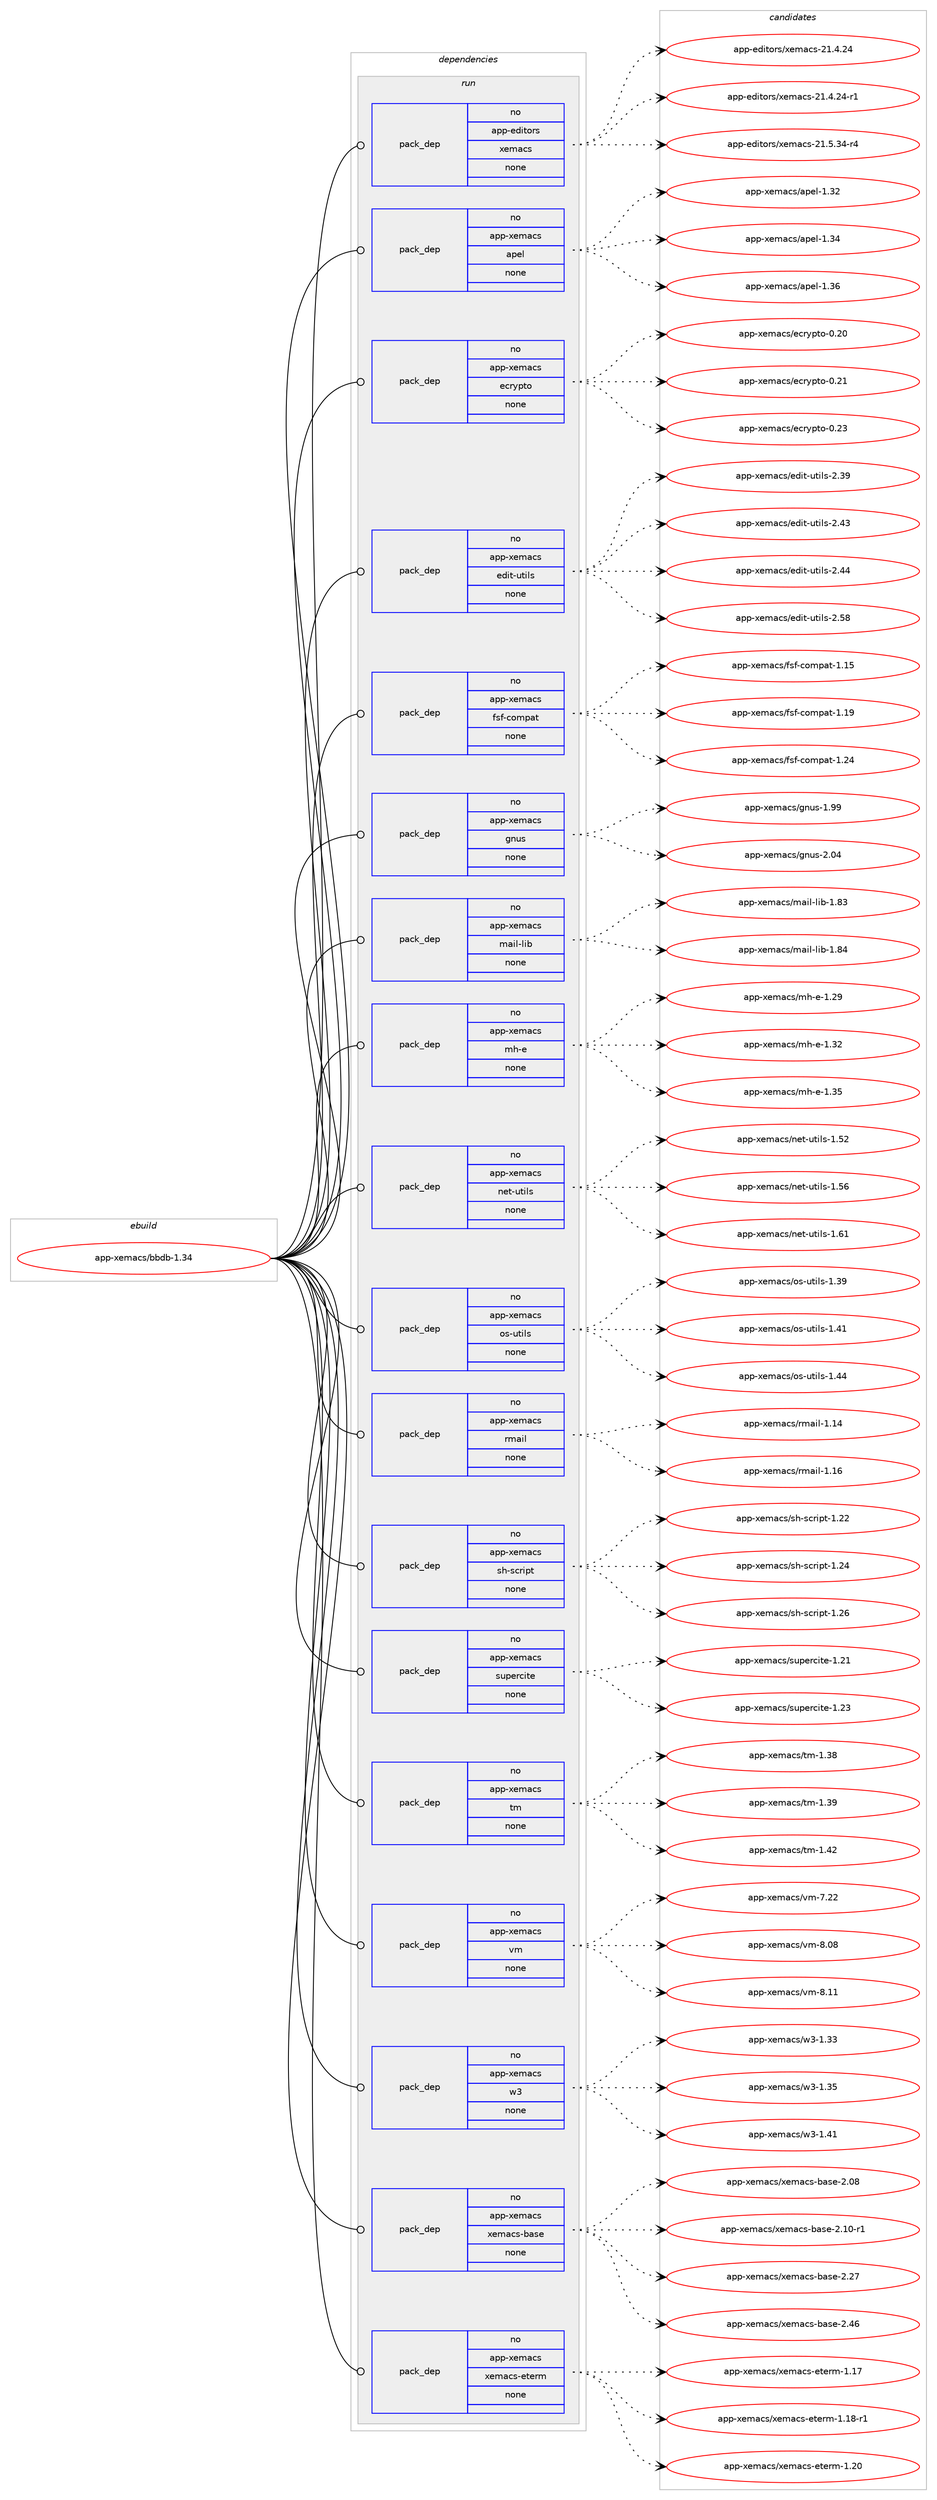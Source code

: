 digraph prolog {

# *************
# Graph options
# *************

newrank=true;
concentrate=true;
compound=true;
graph [rankdir=LR,fontname=Helvetica,fontsize=10,ranksep=1.5];#, ranksep=2.5, nodesep=0.2];
edge  [arrowhead=vee];
node  [fontname=Helvetica,fontsize=10];

# **********
# The ebuild
# **********

subgraph cluster_leftcol {
color=gray;
rank=same;
label=<<i>ebuild</i>>;
id [label="app-xemacs/bbdb-1.34", color=red, width=4, href="../app-xemacs/bbdb-1.34.svg"];
}

# ****************
# The dependencies
# ****************

subgraph cluster_midcol {
color=gray;
label=<<i>dependencies</i>>;
subgraph cluster_compile {
fillcolor="#eeeeee";
style=filled;
label=<<i>compile</i>>;
}
subgraph cluster_compileandrun {
fillcolor="#eeeeee";
style=filled;
label=<<i>compile and run</i>>;
}
subgraph cluster_run {
fillcolor="#eeeeee";
style=filled;
label=<<i>run</i>>;
subgraph pack382862 {
dependency514671 [label=<<TABLE BORDER="0" CELLBORDER="1" CELLSPACING="0" CELLPADDING="4" WIDTH="220"><TR><TD ROWSPAN="6" CELLPADDING="30">pack_dep</TD></TR><TR><TD WIDTH="110">no</TD></TR><TR><TD>app-editors</TD></TR><TR><TD>xemacs</TD></TR><TR><TD>none</TD></TR><TR><TD></TD></TR></TABLE>>, shape=none, color=blue];
}
id:e -> dependency514671:w [weight=20,style="solid",arrowhead="odot"];
subgraph pack382863 {
dependency514672 [label=<<TABLE BORDER="0" CELLBORDER="1" CELLSPACING="0" CELLPADDING="4" WIDTH="220"><TR><TD ROWSPAN="6" CELLPADDING="30">pack_dep</TD></TR><TR><TD WIDTH="110">no</TD></TR><TR><TD>app-xemacs</TD></TR><TR><TD>apel</TD></TR><TR><TD>none</TD></TR><TR><TD></TD></TR></TABLE>>, shape=none, color=blue];
}
id:e -> dependency514672:w [weight=20,style="solid",arrowhead="odot"];
subgraph pack382864 {
dependency514673 [label=<<TABLE BORDER="0" CELLBORDER="1" CELLSPACING="0" CELLPADDING="4" WIDTH="220"><TR><TD ROWSPAN="6" CELLPADDING="30">pack_dep</TD></TR><TR><TD WIDTH="110">no</TD></TR><TR><TD>app-xemacs</TD></TR><TR><TD>ecrypto</TD></TR><TR><TD>none</TD></TR><TR><TD></TD></TR></TABLE>>, shape=none, color=blue];
}
id:e -> dependency514673:w [weight=20,style="solid",arrowhead="odot"];
subgraph pack382865 {
dependency514674 [label=<<TABLE BORDER="0" CELLBORDER="1" CELLSPACING="0" CELLPADDING="4" WIDTH="220"><TR><TD ROWSPAN="6" CELLPADDING="30">pack_dep</TD></TR><TR><TD WIDTH="110">no</TD></TR><TR><TD>app-xemacs</TD></TR><TR><TD>edit-utils</TD></TR><TR><TD>none</TD></TR><TR><TD></TD></TR></TABLE>>, shape=none, color=blue];
}
id:e -> dependency514674:w [weight=20,style="solid",arrowhead="odot"];
subgraph pack382866 {
dependency514675 [label=<<TABLE BORDER="0" CELLBORDER="1" CELLSPACING="0" CELLPADDING="4" WIDTH="220"><TR><TD ROWSPAN="6" CELLPADDING="30">pack_dep</TD></TR><TR><TD WIDTH="110">no</TD></TR><TR><TD>app-xemacs</TD></TR><TR><TD>fsf-compat</TD></TR><TR><TD>none</TD></TR><TR><TD></TD></TR></TABLE>>, shape=none, color=blue];
}
id:e -> dependency514675:w [weight=20,style="solid",arrowhead="odot"];
subgraph pack382867 {
dependency514676 [label=<<TABLE BORDER="0" CELLBORDER="1" CELLSPACING="0" CELLPADDING="4" WIDTH="220"><TR><TD ROWSPAN="6" CELLPADDING="30">pack_dep</TD></TR><TR><TD WIDTH="110">no</TD></TR><TR><TD>app-xemacs</TD></TR><TR><TD>gnus</TD></TR><TR><TD>none</TD></TR><TR><TD></TD></TR></TABLE>>, shape=none, color=blue];
}
id:e -> dependency514676:w [weight=20,style="solid",arrowhead="odot"];
subgraph pack382868 {
dependency514677 [label=<<TABLE BORDER="0" CELLBORDER="1" CELLSPACING="0" CELLPADDING="4" WIDTH="220"><TR><TD ROWSPAN="6" CELLPADDING="30">pack_dep</TD></TR><TR><TD WIDTH="110">no</TD></TR><TR><TD>app-xemacs</TD></TR><TR><TD>mail-lib</TD></TR><TR><TD>none</TD></TR><TR><TD></TD></TR></TABLE>>, shape=none, color=blue];
}
id:e -> dependency514677:w [weight=20,style="solid",arrowhead="odot"];
subgraph pack382869 {
dependency514678 [label=<<TABLE BORDER="0" CELLBORDER="1" CELLSPACING="0" CELLPADDING="4" WIDTH="220"><TR><TD ROWSPAN="6" CELLPADDING="30">pack_dep</TD></TR><TR><TD WIDTH="110">no</TD></TR><TR><TD>app-xemacs</TD></TR><TR><TD>mh-e</TD></TR><TR><TD>none</TD></TR><TR><TD></TD></TR></TABLE>>, shape=none, color=blue];
}
id:e -> dependency514678:w [weight=20,style="solid",arrowhead="odot"];
subgraph pack382870 {
dependency514679 [label=<<TABLE BORDER="0" CELLBORDER="1" CELLSPACING="0" CELLPADDING="4" WIDTH="220"><TR><TD ROWSPAN="6" CELLPADDING="30">pack_dep</TD></TR><TR><TD WIDTH="110">no</TD></TR><TR><TD>app-xemacs</TD></TR><TR><TD>net-utils</TD></TR><TR><TD>none</TD></TR><TR><TD></TD></TR></TABLE>>, shape=none, color=blue];
}
id:e -> dependency514679:w [weight=20,style="solid",arrowhead="odot"];
subgraph pack382871 {
dependency514680 [label=<<TABLE BORDER="0" CELLBORDER="1" CELLSPACING="0" CELLPADDING="4" WIDTH="220"><TR><TD ROWSPAN="6" CELLPADDING="30">pack_dep</TD></TR><TR><TD WIDTH="110">no</TD></TR><TR><TD>app-xemacs</TD></TR><TR><TD>os-utils</TD></TR><TR><TD>none</TD></TR><TR><TD></TD></TR></TABLE>>, shape=none, color=blue];
}
id:e -> dependency514680:w [weight=20,style="solid",arrowhead="odot"];
subgraph pack382872 {
dependency514681 [label=<<TABLE BORDER="0" CELLBORDER="1" CELLSPACING="0" CELLPADDING="4" WIDTH="220"><TR><TD ROWSPAN="6" CELLPADDING="30">pack_dep</TD></TR><TR><TD WIDTH="110">no</TD></TR><TR><TD>app-xemacs</TD></TR><TR><TD>rmail</TD></TR><TR><TD>none</TD></TR><TR><TD></TD></TR></TABLE>>, shape=none, color=blue];
}
id:e -> dependency514681:w [weight=20,style="solid",arrowhead="odot"];
subgraph pack382873 {
dependency514682 [label=<<TABLE BORDER="0" CELLBORDER="1" CELLSPACING="0" CELLPADDING="4" WIDTH="220"><TR><TD ROWSPAN="6" CELLPADDING="30">pack_dep</TD></TR><TR><TD WIDTH="110">no</TD></TR><TR><TD>app-xemacs</TD></TR><TR><TD>sh-script</TD></TR><TR><TD>none</TD></TR><TR><TD></TD></TR></TABLE>>, shape=none, color=blue];
}
id:e -> dependency514682:w [weight=20,style="solid",arrowhead="odot"];
subgraph pack382874 {
dependency514683 [label=<<TABLE BORDER="0" CELLBORDER="1" CELLSPACING="0" CELLPADDING="4" WIDTH="220"><TR><TD ROWSPAN="6" CELLPADDING="30">pack_dep</TD></TR><TR><TD WIDTH="110">no</TD></TR><TR><TD>app-xemacs</TD></TR><TR><TD>supercite</TD></TR><TR><TD>none</TD></TR><TR><TD></TD></TR></TABLE>>, shape=none, color=blue];
}
id:e -> dependency514683:w [weight=20,style="solid",arrowhead="odot"];
subgraph pack382875 {
dependency514684 [label=<<TABLE BORDER="0" CELLBORDER="1" CELLSPACING="0" CELLPADDING="4" WIDTH="220"><TR><TD ROWSPAN="6" CELLPADDING="30">pack_dep</TD></TR><TR><TD WIDTH="110">no</TD></TR><TR><TD>app-xemacs</TD></TR><TR><TD>tm</TD></TR><TR><TD>none</TD></TR><TR><TD></TD></TR></TABLE>>, shape=none, color=blue];
}
id:e -> dependency514684:w [weight=20,style="solid",arrowhead="odot"];
subgraph pack382876 {
dependency514685 [label=<<TABLE BORDER="0" CELLBORDER="1" CELLSPACING="0" CELLPADDING="4" WIDTH="220"><TR><TD ROWSPAN="6" CELLPADDING="30">pack_dep</TD></TR><TR><TD WIDTH="110">no</TD></TR><TR><TD>app-xemacs</TD></TR><TR><TD>vm</TD></TR><TR><TD>none</TD></TR><TR><TD></TD></TR></TABLE>>, shape=none, color=blue];
}
id:e -> dependency514685:w [weight=20,style="solid",arrowhead="odot"];
subgraph pack382877 {
dependency514686 [label=<<TABLE BORDER="0" CELLBORDER="1" CELLSPACING="0" CELLPADDING="4" WIDTH="220"><TR><TD ROWSPAN="6" CELLPADDING="30">pack_dep</TD></TR><TR><TD WIDTH="110">no</TD></TR><TR><TD>app-xemacs</TD></TR><TR><TD>w3</TD></TR><TR><TD>none</TD></TR><TR><TD></TD></TR></TABLE>>, shape=none, color=blue];
}
id:e -> dependency514686:w [weight=20,style="solid",arrowhead="odot"];
subgraph pack382878 {
dependency514687 [label=<<TABLE BORDER="0" CELLBORDER="1" CELLSPACING="0" CELLPADDING="4" WIDTH="220"><TR><TD ROWSPAN="6" CELLPADDING="30">pack_dep</TD></TR><TR><TD WIDTH="110">no</TD></TR><TR><TD>app-xemacs</TD></TR><TR><TD>xemacs-base</TD></TR><TR><TD>none</TD></TR><TR><TD></TD></TR></TABLE>>, shape=none, color=blue];
}
id:e -> dependency514687:w [weight=20,style="solid",arrowhead="odot"];
subgraph pack382879 {
dependency514688 [label=<<TABLE BORDER="0" CELLBORDER="1" CELLSPACING="0" CELLPADDING="4" WIDTH="220"><TR><TD ROWSPAN="6" CELLPADDING="30">pack_dep</TD></TR><TR><TD WIDTH="110">no</TD></TR><TR><TD>app-xemacs</TD></TR><TR><TD>xemacs-eterm</TD></TR><TR><TD>none</TD></TR><TR><TD></TD></TR></TABLE>>, shape=none, color=blue];
}
id:e -> dependency514688:w [weight=20,style="solid",arrowhead="odot"];
}
}

# **************
# The candidates
# **************

subgraph cluster_choices {
rank=same;
color=gray;
label=<<i>candidates</i>>;

subgraph choice382862 {
color=black;
nodesep=1;
choice97112112451011001051161111141154712010110997991154550494652465052 [label="app-editors/xemacs-21.4.24", color=red, width=4,href="../app-editors/xemacs-21.4.24.svg"];
choice971121124510110010511611111411547120101109979911545504946524650524511449 [label="app-editors/xemacs-21.4.24-r1", color=red, width=4,href="../app-editors/xemacs-21.4.24-r1.svg"];
choice971121124510110010511611111411547120101109979911545504946534651524511452 [label="app-editors/xemacs-21.5.34-r4", color=red, width=4,href="../app-editors/xemacs-21.5.34-r4.svg"];
dependency514671:e -> choice97112112451011001051161111141154712010110997991154550494652465052:w [style=dotted,weight="100"];
dependency514671:e -> choice971121124510110010511611111411547120101109979911545504946524650524511449:w [style=dotted,weight="100"];
dependency514671:e -> choice971121124510110010511611111411547120101109979911545504946534651524511452:w [style=dotted,weight="100"];
}
subgraph choice382863 {
color=black;
nodesep=1;
choice9711211245120101109979911547971121011084549465150 [label="app-xemacs/apel-1.32", color=red, width=4,href="../app-xemacs/apel-1.32.svg"];
choice9711211245120101109979911547971121011084549465152 [label="app-xemacs/apel-1.34", color=red, width=4,href="../app-xemacs/apel-1.34.svg"];
choice9711211245120101109979911547971121011084549465154 [label="app-xemacs/apel-1.36", color=red, width=4,href="../app-xemacs/apel-1.36.svg"];
dependency514672:e -> choice9711211245120101109979911547971121011084549465150:w [style=dotted,weight="100"];
dependency514672:e -> choice9711211245120101109979911547971121011084549465152:w [style=dotted,weight="100"];
dependency514672:e -> choice9711211245120101109979911547971121011084549465154:w [style=dotted,weight="100"];
}
subgraph choice382864 {
color=black;
nodesep=1;
choice9711211245120101109979911547101991141211121161114548465048 [label="app-xemacs/ecrypto-0.20", color=red, width=4,href="../app-xemacs/ecrypto-0.20.svg"];
choice9711211245120101109979911547101991141211121161114548465049 [label="app-xemacs/ecrypto-0.21", color=red, width=4,href="../app-xemacs/ecrypto-0.21.svg"];
choice9711211245120101109979911547101991141211121161114548465051 [label="app-xemacs/ecrypto-0.23", color=red, width=4,href="../app-xemacs/ecrypto-0.23.svg"];
dependency514673:e -> choice9711211245120101109979911547101991141211121161114548465048:w [style=dotted,weight="100"];
dependency514673:e -> choice9711211245120101109979911547101991141211121161114548465049:w [style=dotted,weight="100"];
dependency514673:e -> choice9711211245120101109979911547101991141211121161114548465051:w [style=dotted,weight="100"];
}
subgraph choice382865 {
color=black;
nodesep=1;
choice9711211245120101109979911547101100105116451171161051081154550465157 [label="app-xemacs/edit-utils-2.39", color=red, width=4,href="../app-xemacs/edit-utils-2.39.svg"];
choice9711211245120101109979911547101100105116451171161051081154550465251 [label="app-xemacs/edit-utils-2.43", color=red, width=4,href="../app-xemacs/edit-utils-2.43.svg"];
choice9711211245120101109979911547101100105116451171161051081154550465252 [label="app-xemacs/edit-utils-2.44", color=red, width=4,href="../app-xemacs/edit-utils-2.44.svg"];
choice9711211245120101109979911547101100105116451171161051081154550465356 [label="app-xemacs/edit-utils-2.58", color=red, width=4,href="../app-xemacs/edit-utils-2.58.svg"];
dependency514674:e -> choice9711211245120101109979911547101100105116451171161051081154550465157:w [style=dotted,weight="100"];
dependency514674:e -> choice9711211245120101109979911547101100105116451171161051081154550465251:w [style=dotted,weight="100"];
dependency514674:e -> choice9711211245120101109979911547101100105116451171161051081154550465252:w [style=dotted,weight="100"];
dependency514674:e -> choice9711211245120101109979911547101100105116451171161051081154550465356:w [style=dotted,weight="100"];
}
subgraph choice382866 {
color=black;
nodesep=1;
choice97112112451201011099799115471021151024599111109112971164549464953 [label="app-xemacs/fsf-compat-1.15", color=red, width=4,href="../app-xemacs/fsf-compat-1.15.svg"];
choice97112112451201011099799115471021151024599111109112971164549464957 [label="app-xemacs/fsf-compat-1.19", color=red, width=4,href="../app-xemacs/fsf-compat-1.19.svg"];
choice97112112451201011099799115471021151024599111109112971164549465052 [label="app-xemacs/fsf-compat-1.24", color=red, width=4,href="../app-xemacs/fsf-compat-1.24.svg"];
dependency514675:e -> choice97112112451201011099799115471021151024599111109112971164549464953:w [style=dotted,weight="100"];
dependency514675:e -> choice97112112451201011099799115471021151024599111109112971164549464957:w [style=dotted,weight="100"];
dependency514675:e -> choice97112112451201011099799115471021151024599111109112971164549465052:w [style=dotted,weight="100"];
}
subgraph choice382867 {
color=black;
nodesep=1;
choice97112112451201011099799115471031101171154549465757 [label="app-xemacs/gnus-1.99", color=red, width=4,href="../app-xemacs/gnus-1.99.svg"];
choice97112112451201011099799115471031101171154550464852 [label="app-xemacs/gnus-2.04", color=red, width=4,href="../app-xemacs/gnus-2.04.svg"];
dependency514676:e -> choice97112112451201011099799115471031101171154549465757:w [style=dotted,weight="100"];
dependency514676:e -> choice97112112451201011099799115471031101171154550464852:w [style=dotted,weight="100"];
}
subgraph choice382868 {
color=black;
nodesep=1;
choice97112112451201011099799115471099710510845108105984549465651 [label="app-xemacs/mail-lib-1.83", color=red, width=4,href="../app-xemacs/mail-lib-1.83.svg"];
choice97112112451201011099799115471099710510845108105984549465652 [label="app-xemacs/mail-lib-1.84", color=red, width=4,href="../app-xemacs/mail-lib-1.84.svg"];
dependency514677:e -> choice97112112451201011099799115471099710510845108105984549465651:w [style=dotted,weight="100"];
dependency514677:e -> choice97112112451201011099799115471099710510845108105984549465652:w [style=dotted,weight="100"];
}
subgraph choice382869 {
color=black;
nodesep=1;
choice9711211245120101109979911547109104451014549465057 [label="app-xemacs/mh-e-1.29", color=red, width=4,href="../app-xemacs/mh-e-1.29.svg"];
choice9711211245120101109979911547109104451014549465150 [label="app-xemacs/mh-e-1.32", color=red, width=4,href="../app-xemacs/mh-e-1.32.svg"];
choice9711211245120101109979911547109104451014549465153 [label="app-xemacs/mh-e-1.35", color=red, width=4,href="../app-xemacs/mh-e-1.35.svg"];
dependency514678:e -> choice9711211245120101109979911547109104451014549465057:w [style=dotted,weight="100"];
dependency514678:e -> choice9711211245120101109979911547109104451014549465150:w [style=dotted,weight="100"];
dependency514678:e -> choice9711211245120101109979911547109104451014549465153:w [style=dotted,weight="100"];
}
subgraph choice382870 {
color=black;
nodesep=1;
choice9711211245120101109979911547110101116451171161051081154549465350 [label="app-xemacs/net-utils-1.52", color=red, width=4,href="../app-xemacs/net-utils-1.52.svg"];
choice9711211245120101109979911547110101116451171161051081154549465354 [label="app-xemacs/net-utils-1.56", color=red, width=4,href="../app-xemacs/net-utils-1.56.svg"];
choice9711211245120101109979911547110101116451171161051081154549465449 [label="app-xemacs/net-utils-1.61", color=red, width=4,href="../app-xemacs/net-utils-1.61.svg"];
dependency514679:e -> choice9711211245120101109979911547110101116451171161051081154549465350:w [style=dotted,weight="100"];
dependency514679:e -> choice9711211245120101109979911547110101116451171161051081154549465354:w [style=dotted,weight="100"];
dependency514679:e -> choice9711211245120101109979911547110101116451171161051081154549465449:w [style=dotted,weight="100"];
}
subgraph choice382871 {
color=black;
nodesep=1;
choice9711211245120101109979911547111115451171161051081154549465157 [label="app-xemacs/os-utils-1.39", color=red, width=4,href="../app-xemacs/os-utils-1.39.svg"];
choice9711211245120101109979911547111115451171161051081154549465249 [label="app-xemacs/os-utils-1.41", color=red, width=4,href="../app-xemacs/os-utils-1.41.svg"];
choice9711211245120101109979911547111115451171161051081154549465252 [label="app-xemacs/os-utils-1.44", color=red, width=4,href="../app-xemacs/os-utils-1.44.svg"];
dependency514680:e -> choice9711211245120101109979911547111115451171161051081154549465157:w [style=dotted,weight="100"];
dependency514680:e -> choice9711211245120101109979911547111115451171161051081154549465249:w [style=dotted,weight="100"];
dependency514680:e -> choice9711211245120101109979911547111115451171161051081154549465252:w [style=dotted,weight="100"];
}
subgraph choice382872 {
color=black;
nodesep=1;
choice9711211245120101109979911547114109971051084549464952 [label="app-xemacs/rmail-1.14", color=red, width=4,href="../app-xemacs/rmail-1.14.svg"];
choice9711211245120101109979911547114109971051084549464954 [label="app-xemacs/rmail-1.16", color=red, width=4,href="../app-xemacs/rmail-1.16.svg"];
dependency514681:e -> choice9711211245120101109979911547114109971051084549464952:w [style=dotted,weight="100"];
dependency514681:e -> choice9711211245120101109979911547114109971051084549464954:w [style=dotted,weight="100"];
}
subgraph choice382873 {
color=black;
nodesep=1;
choice971121124512010110997991154711510445115991141051121164549465050 [label="app-xemacs/sh-script-1.22", color=red, width=4,href="../app-xemacs/sh-script-1.22.svg"];
choice971121124512010110997991154711510445115991141051121164549465052 [label="app-xemacs/sh-script-1.24", color=red, width=4,href="../app-xemacs/sh-script-1.24.svg"];
choice971121124512010110997991154711510445115991141051121164549465054 [label="app-xemacs/sh-script-1.26", color=red, width=4,href="../app-xemacs/sh-script-1.26.svg"];
dependency514682:e -> choice971121124512010110997991154711510445115991141051121164549465050:w [style=dotted,weight="100"];
dependency514682:e -> choice971121124512010110997991154711510445115991141051121164549465052:w [style=dotted,weight="100"];
dependency514682:e -> choice971121124512010110997991154711510445115991141051121164549465054:w [style=dotted,weight="100"];
}
subgraph choice382874 {
color=black;
nodesep=1;
choice9711211245120101109979911547115117112101114991051161014549465049 [label="app-xemacs/supercite-1.21", color=red, width=4,href="../app-xemacs/supercite-1.21.svg"];
choice9711211245120101109979911547115117112101114991051161014549465051 [label="app-xemacs/supercite-1.23", color=red, width=4,href="../app-xemacs/supercite-1.23.svg"];
dependency514683:e -> choice9711211245120101109979911547115117112101114991051161014549465049:w [style=dotted,weight="100"];
dependency514683:e -> choice9711211245120101109979911547115117112101114991051161014549465051:w [style=dotted,weight="100"];
}
subgraph choice382875 {
color=black;
nodesep=1;
choice97112112451201011099799115471161094549465156 [label="app-xemacs/tm-1.38", color=red, width=4,href="../app-xemacs/tm-1.38.svg"];
choice97112112451201011099799115471161094549465157 [label="app-xemacs/tm-1.39", color=red, width=4,href="../app-xemacs/tm-1.39.svg"];
choice97112112451201011099799115471161094549465250 [label="app-xemacs/tm-1.42", color=red, width=4,href="../app-xemacs/tm-1.42.svg"];
dependency514684:e -> choice97112112451201011099799115471161094549465156:w [style=dotted,weight="100"];
dependency514684:e -> choice97112112451201011099799115471161094549465157:w [style=dotted,weight="100"];
dependency514684:e -> choice97112112451201011099799115471161094549465250:w [style=dotted,weight="100"];
}
subgraph choice382876 {
color=black;
nodesep=1;
choice97112112451201011099799115471181094555465050 [label="app-xemacs/vm-7.22", color=red, width=4,href="../app-xemacs/vm-7.22.svg"];
choice97112112451201011099799115471181094556464856 [label="app-xemacs/vm-8.08", color=red, width=4,href="../app-xemacs/vm-8.08.svg"];
choice97112112451201011099799115471181094556464949 [label="app-xemacs/vm-8.11", color=red, width=4,href="../app-xemacs/vm-8.11.svg"];
dependency514685:e -> choice97112112451201011099799115471181094555465050:w [style=dotted,weight="100"];
dependency514685:e -> choice97112112451201011099799115471181094556464856:w [style=dotted,weight="100"];
dependency514685:e -> choice97112112451201011099799115471181094556464949:w [style=dotted,weight="100"];
}
subgraph choice382877 {
color=black;
nodesep=1;
choice9711211245120101109979911547119514549465151 [label="app-xemacs/w3-1.33", color=red, width=4,href="../app-xemacs/w3-1.33.svg"];
choice9711211245120101109979911547119514549465153 [label="app-xemacs/w3-1.35", color=red, width=4,href="../app-xemacs/w3-1.35.svg"];
choice9711211245120101109979911547119514549465249 [label="app-xemacs/w3-1.41", color=red, width=4,href="../app-xemacs/w3-1.41.svg"];
dependency514686:e -> choice9711211245120101109979911547119514549465151:w [style=dotted,weight="100"];
dependency514686:e -> choice9711211245120101109979911547119514549465153:w [style=dotted,weight="100"];
dependency514686:e -> choice9711211245120101109979911547119514549465249:w [style=dotted,weight="100"];
}
subgraph choice382878 {
color=black;
nodesep=1;
choice971121124512010110997991154712010110997991154598971151014550464856 [label="app-xemacs/xemacs-base-2.08", color=red, width=4,href="../app-xemacs/xemacs-base-2.08.svg"];
choice9711211245120101109979911547120101109979911545989711510145504649484511449 [label="app-xemacs/xemacs-base-2.10-r1", color=red, width=4,href="../app-xemacs/xemacs-base-2.10-r1.svg"];
choice971121124512010110997991154712010110997991154598971151014550465055 [label="app-xemacs/xemacs-base-2.27", color=red, width=4,href="../app-xemacs/xemacs-base-2.27.svg"];
choice971121124512010110997991154712010110997991154598971151014550465254 [label="app-xemacs/xemacs-base-2.46", color=red, width=4,href="../app-xemacs/xemacs-base-2.46.svg"];
dependency514687:e -> choice971121124512010110997991154712010110997991154598971151014550464856:w [style=dotted,weight="100"];
dependency514687:e -> choice9711211245120101109979911547120101109979911545989711510145504649484511449:w [style=dotted,weight="100"];
dependency514687:e -> choice971121124512010110997991154712010110997991154598971151014550465055:w [style=dotted,weight="100"];
dependency514687:e -> choice971121124512010110997991154712010110997991154598971151014550465254:w [style=dotted,weight="100"];
}
subgraph choice382879 {
color=black;
nodesep=1;
choice97112112451201011099799115471201011099799115451011161011141094549464955 [label="app-xemacs/xemacs-eterm-1.17", color=red, width=4,href="../app-xemacs/xemacs-eterm-1.17.svg"];
choice971121124512010110997991154712010110997991154510111610111410945494649564511449 [label="app-xemacs/xemacs-eterm-1.18-r1", color=red, width=4,href="../app-xemacs/xemacs-eterm-1.18-r1.svg"];
choice97112112451201011099799115471201011099799115451011161011141094549465048 [label="app-xemacs/xemacs-eterm-1.20", color=red, width=4,href="../app-xemacs/xemacs-eterm-1.20.svg"];
dependency514688:e -> choice97112112451201011099799115471201011099799115451011161011141094549464955:w [style=dotted,weight="100"];
dependency514688:e -> choice971121124512010110997991154712010110997991154510111610111410945494649564511449:w [style=dotted,weight="100"];
dependency514688:e -> choice97112112451201011099799115471201011099799115451011161011141094549465048:w [style=dotted,weight="100"];
}
}

}

